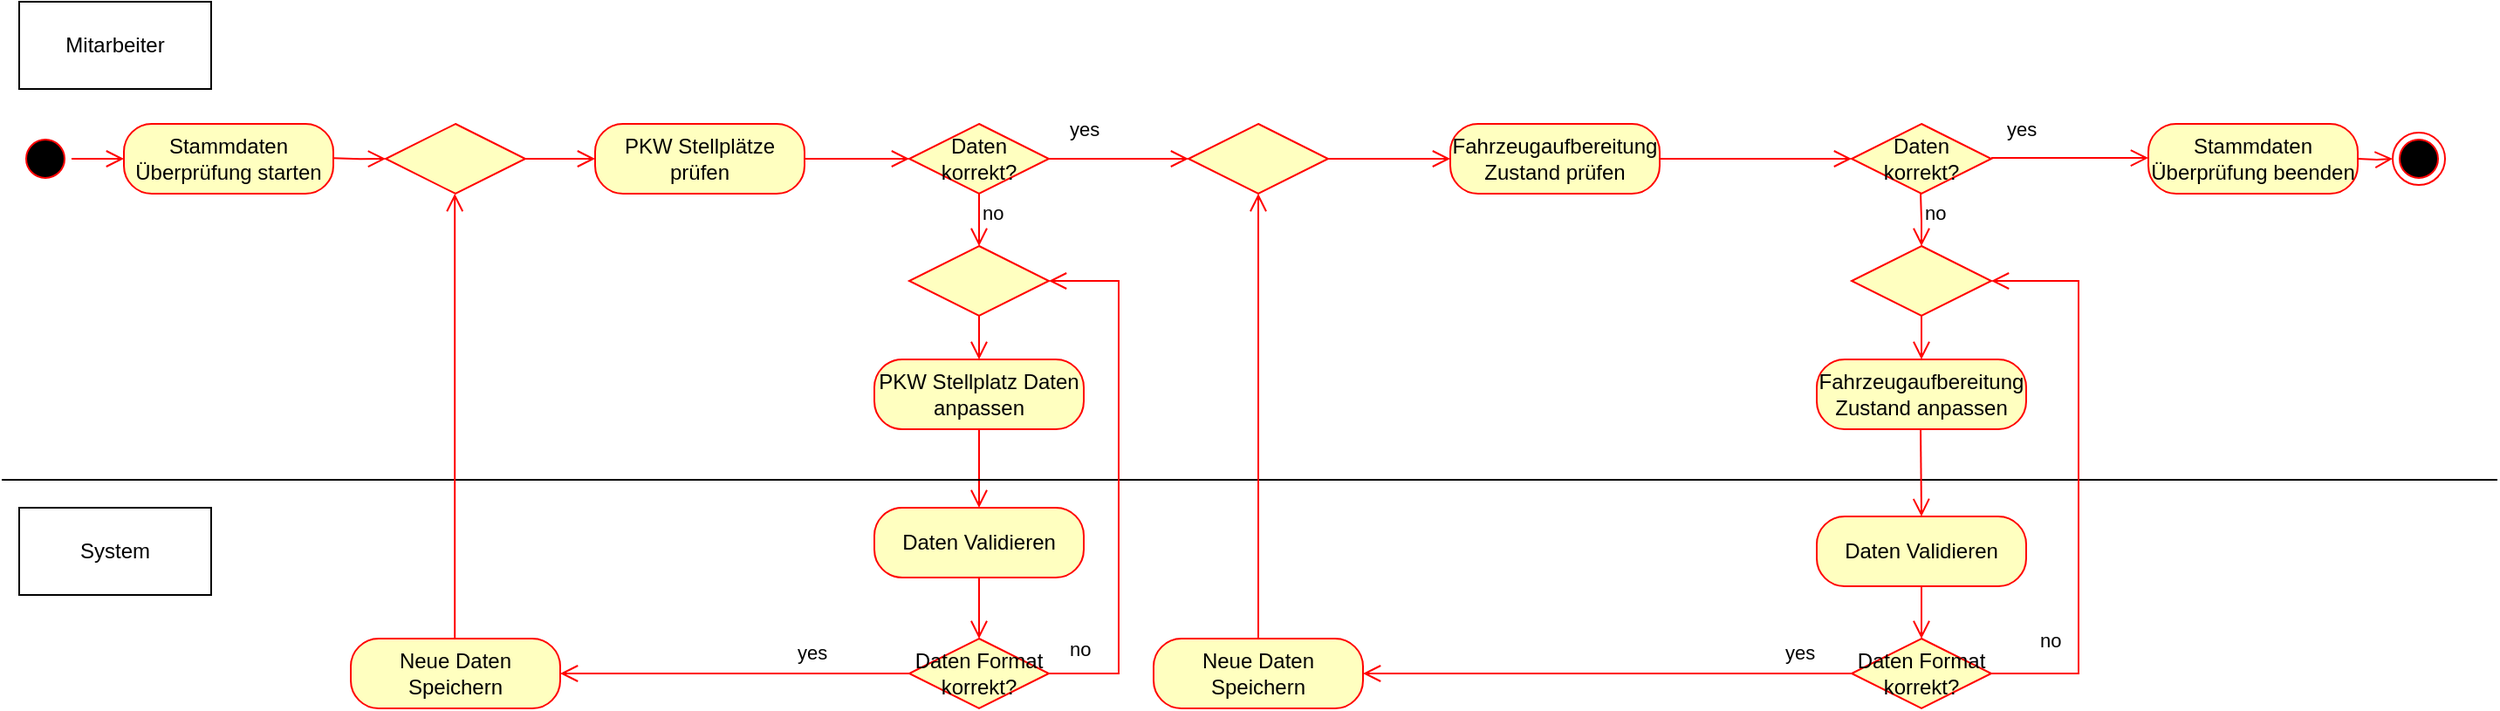 <mxfile version="26.0.4">
  <diagram name="Page-1" id="e7e014a7-5840-1c2e-5031-d8a46d1fe8dd">
    <mxGraphModel dx="544" dy="287" grid="1" gridSize="10" guides="1" tooltips="1" connect="1" arrows="1" fold="1" page="1" pageScale="1" pageWidth="1169" pageHeight="826" background="none" math="0" shadow="0">
      <root>
        <mxCell id="0" />
        <mxCell id="1" parent="0" />
        <mxCell id="aKsKMpcCpKw9qLYWLSc6-41" value="" style="ellipse;html=1;shape=startState;fillColor=#000000;strokeColor=#ff0000;" parent="1" vertex="1">
          <mxGeometry x="10" y="145" width="30" height="30" as="geometry" />
        </mxCell>
        <mxCell id="aKsKMpcCpKw9qLYWLSc6-42" value="" style="edgeStyle=orthogonalEdgeStyle;html=1;verticalAlign=bottom;endArrow=open;endSize=8;strokeColor=#ff0000;rounded=0;" parent="1" source="aKsKMpcCpKw9qLYWLSc6-41" target="nz73aXQlUZRit6C9ZiHO-14" edge="1">
          <mxGeometry relative="1" as="geometry">
            <mxPoint x="110" y="160" as="targetPoint" />
          </mxGeometry>
        </mxCell>
        <mxCell id="aKsKMpcCpKw9qLYWLSc6-43" value="PKW Stellplätze prüfen" style="rounded=1;whiteSpace=wrap;html=1;arcSize=40;fontColor=#000000;fillColor=#ffffc0;strokeColor=#ff0000;" parent="1" vertex="1">
          <mxGeometry x="340" y="140" width="120" height="40" as="geometry" />
        </mxCell>
        <mxCell id="aKsKMpcCpKw9qLYWLSc6-44" value="" style="edgeStyle=orthogonalEdgeStyle;html=1;verticalAlign=bottom;endArrow=open;endSize=8;strokeColor=#ff0000;rounded=0;entryX=0;entryY=0.5;entryDx=0;entryDy=0;exitX=1;exitY=0.5;exitDx=0;exitDy=0;" parent="1" source="aKsKMpcCpKw9qLYWLSc6-43" target="aKsKMpcCpKw9qLYWLSc6-61" edge="1">
          <mxGeometry relative="1" as="geometry">
            <mxPoint x="570" y="165" as="targetPoint" />
            <mxPoint x="450" y="165" as="sourcePoint" />
          </mxGeometry>
        </mxCell>
        <mxCell id="aKsKMpcCpKw9qLYWLSc6-46" value="" style="ellipse;html=1;shape=endState;fillColor=#000000;strokeColor=#ff0000;" parent="1" vertex="1">
          <mxGeometry x="1370" y="145" width="30" height="30" as="geometry" />
        </mxCell>
        <mxCell id="aKsKMpcCpKw9qLYWLSc6-48" value="" style="edgeStyle=orthogonalEdgeStyle;html=1;align=left;verticalAlign=bottom;endArrow=open;endSize=8;strokeColor=#ff0000;rounded=0;entryX=0;entryY=0.5;entryDx=0;entryDy=0;" parent="1" target="aKsKMpcCpKw9qLYWLSc6-46" edge="1">
          <mxGeometry x="-1" relative="1" as="geometry">
            <mxPoint x="1030" y="333" as="targetPoint" />
            <mxPoint as="offset" />
            <mxPoint x="1350" y="160" as="sourcePoint" />
          </mxGeometry>
        </mxCell>
        <mxCell id="aKsKMpcCpKw9qLYWLSc6-61" value="Daten korrekt?" style="rhombus;whiteSpace=wrap;html=1;fontColor=#000000;fillColor=#ffffc0;strokeColor=#ff0000;" parent="1" vertex="1">
          <mxGeometry x="520" y="140" width="80" height="40" as="geometry" />
        </mxCell>
        <mxCell id="aKsKMpcCpKw9qLYWLSc6-62" value="no" style="edgeStyle=orthogonalEdgeStyle;html=1;align=left;verticalAlign=bottom;endArrow=open;endSize=8;strokeColor=#ff0000;rounded=0;entryX=0.5;entryY=0;entryDx=0;entryDy=0;exitX=0.5;exitY=1;exitDx=0;exitDy=0;" parent="1" source="aKsKMpcCpKw9qLYWLSc6-61" target="d29NSKsdVp3SfJCMkFEt-1" edge="1">
          <mxGeometry x="0.333" relative="1" as="geometry">
            <mxPoint x="650" y="305" as="targetPoint" />
            <mxPoint x="680" y="205" as="sourcePoint" />
            <Array as="points" />
            <mxPoint as="offset" />
          </mxGeometry>
        </mxCell>
        <mxCell id="aKsKMpcCpKw9qLYWLSc6-63" value="yes" style="edgeStyle=orthogonalEdgeStyle;html=1;align=left;verticalAlign=top;endArrow=open;endSize=8;strokeColor=#ff0000;rounded=0;exitX=1;exitY=0.5;exitDx=0;exitDy=0;entryX=0;entryY=0.5;entryDx=0;entryDy=0;" parent="1" source="d29NSKsdVp3SfJCMkFEt-11" target="nz73aXQlUZRit6C9ZiHO-12" edge="1">
          <mxGeometry x="-1" y="153" relative="1" as="geometry">
            <mxPoint x="660" y="160" as="targetPoint" />
            <mxPoint x="-150" y="123" as="offset" />
          </mxGeometry>
        </mxCell>
        <mxCell id="aKsKMpcCpKw9qLYWLSc6-68" value="PKW Stellplatz Daten anpassen" style="rounded=1;whiteSpace=wrap;html=1;arcSize=40;fontColor=#000000;fillColor=#ffffc0;strokeColor=#ff0000;" parent="1" vertex="1">
          <mxGeometry x="500" y="275" width="120" height="40" as="geometry" />
        </mxCell>
        <mxCell id="aKsKMpcCpKw9qLYWLSc6-69" value="" style="edgeStyle=orthogonalEdgeStyle;html=1;verticalAlign=bottom;endArrow=open;endSize=8;strokeColor=#ff0000;rounded=0;exitX=0.5;exitY=1;exitDx=0;exitDy=0;entryX=0.5;entryY=0;entryDx=0;entryDy=0;" parent="1" source="aKsKMpcCpKw9qLYWLSc6-68" target="nz73aXQlUZRit6C9ZiHO-26" edge="1">
          <mxGeometry relative="1" as="geometry">
            <mxPoint x="480" y="435" as="targetPoint" />
            <mxPoint x="480" y="315" as="sourcePoint" />
            <Array as="points" />
          </mxGeometry>
        </mxCell>
        <mxCell id="nz73aXQlUZRit6C9ZiHO-3" value="Mitarbeiter" style="html=1;whiteSpace=wrap;" parent="1" vertex="1">
          <mxGeometry x="10" y="70" width="110" height="50" as="geometry" />
        </mxCell>
        <mxCell id="nz73aXQlUZRit6C9ZiHO-4" value="System" style="html=1;whiteSpace=wrap;" parent="1" vertex="1">
          <mxGeometry x="10" y="360" width="110" height="50" as="geometry" />
        </mxCell>
        <mxCell id="nz73aXQlUZRit6C9ZiHO-5" value="" style="line;strokeWidth=1;fillColor=none;align=left;verticalAlign=middle;spacingTop=-1;spacingLeft=3;spacingRight=3;rotatable=0;labelPosition=right;points=[];portConstraint=eastwest;strokeColor=inherit;" parent="1" vertex="1">
          <mxGeometry y="340" width="1430" height="8" as="geometry" />
        </mxCell>
        <mxCell id="nz73aXQlUZRit6C9ZiHO-6" value="Neue Daten Speichern" style="rounded=1;whiteSpace=wrap;html=1;arcSize=40;fontColor=#000000;fillColor=#ffffc0;strokeColor=#ff0000;" parent="1" vertex="1">
          <mxGeometry x="200" y="435" width="120" height="40" as="geometry" />
        </mxCell>
        <mxCell id="nz73aXQlUZRit6C9ZiHO-12" value="Fahrzeugaufbereitung Zustand prüfen" style="rounded=1;whiteSpace=wrap;html=1;arcSize=40;fontColor=#000000;fillColor=#ffffc0;strokeColor=#ff0000;" parent="1" vertex="1">
          <mxGeometry x="830" y="140" width="120" height="40" as="geometry" />
        </mxCell>
        <mxCell id="nz73aXQlUZRit6C9ZiHO-13" value="" style="edgeStyle=orthogonalEdgeStyle;html=1;verticalAlign=bottom;endArrow=open;endSize=8;strokeColor=#ff0000;rounded=0;exitX=1;exitY=0.5;exitDx=0;exitDy=0;" parent="1" source="nz73aXQlUZRit6C9ZiHO-12" edge="1">
          <mxGeometry relative="1" as="geometry">
            <mxPoint x="1060" y="160" as="targetPoint" />
            <Array as="points">
              <mxPoint x="1030" y="160" />
              <mxPoint x="1030" y="160" />
            </Array>
          </mxGeometry>
        </mxCell>
        <mxCell id="nz73aXQlUZRit6C9ZiHO-14" value="Stammdaten Überprüfung starten" style="rounded=1;whiteSpace=wrap;html=1;arcSize=40;fontColor=#000000;fillColor=#ffffc0;strokeColor=#ff0000;" parent="1" vertex="1">
          <mxGeometry x="70" y="140" width="120" height="40" as="geometry" />
        </mxCell>
        <mxCell id="nz73aXQlUZRit6C9ZiHO-16" value="" style="edgeStyle=orthogonalEdgeStyle;html=1;verticalAlign=bottom;endArrow=open;endSize=8;strokeColor=#ff0000;rounded=0;entryX=0;entryY=0.5;entryDx=0;entryDy=0;exitX=1;exitY=0.5;exitDx=0;exitDy=0;" parent="1" target="aKsKMpcCpKw9qLYWLSc6-43" edge="1" source="d29NSKsdVp3SfJCMkFEt-9">
          <mxGeometry relative="1" as="geometry">
            <mxPoint x="220" y="159.52" as="targetPoint" />
            <mxPoint x="190" y="159.52" as="sourcePoint" />
          </mxGeometry>
        </mxCell>
        <mxCell id="nz73aXQlUZRit6C9ZiHO-17" value="Daten korrekt?" style="rhombus;whiteSpace=wrap;html=1;fontColor=#000000;fillColor=#ffffc0;strokeColor=#ff0000;" parent="1" vertex="1">
          <mxGeometry x="1060" y="140" width="80" height="40" as="geometry" />
        </mxCell>
        <mxCell id="nz73aXQlUZRit6C9ZiHO-18" value="yes" style="edgeStyle=orthogonalEdgeStyle;html=1;align=left;verticalAlign=top;endArrow=open;endSize=8;strokeColor=#ff0000;rounded=0;exitX=1;exitY=0.5;exitDx=0;exitDy=0;entryX=0;entryY=0.5;entryDx=0;entryDy=0;" parent="1" edge="1">
          <mxGeometry x="-0.857" y="30" relative="1" as="geometry">
            <mxPoint x="1230" y="159.52" as="targetPoint" />
            <mxPoint x="1140" y="159.52" as="sourcePoint" />
            <mxPoint as="offset" />
          </mxGeometry>
        </mxCell>
        <mxCell id="nz73aXQlUZRit6C9ZiHO-19" value="no" style="edgeStyle=orthogonalEdgeStyle;html=1;align=left;verticalAlign=bottom;endArrow=open;endSize=8;strokeColor=#ff0000;rounded=0;exitX=0.5;exitY=1;exitDx=0;exitDy=0;" parent="1" edge="1">
          <mxGeometry x="0.345" relative="1" as="geometry">
            <mxPoint x="1100" y="210" as="targetPoint" />
            <mxPoint x="1099.52" y="180" as="sourcePoint" />
            <Array as="points" />
            <mxPoint as="offset" />
          </mxGeometry>
        </mxCell>
        <mxCell id="nz73aXQlUZRit6C9ZiHO-20" value="Fahrzeugaufbereitung Zustand anpassen" style="rounded=1;whiteSpace=wrap;html=1;arcSize=40;fontColor=#000000;fillColor=#ffffc0;strokeColor=#ff0000;" parent="1" vertex="1">
          <mxGeometry x="1040" y="275" width="120" height="40" as="geometry" />
        </mxCell>
        <mxCell id="nz73aXQlUZRit6C9ZiHO-21" value="" style="edgeStyle=orthogonalEdgeStyle;html=1;verticalAlign=bottom;endArrow=open;endSize=8;strokeColor=#ff0000;rounded=0;exitX=0.5;exitY=1;exitDx=0;exitDy=0;entryX=0.5;entryY=0;entryDx=0;entryDy=0;" parent="1" edge="1" target="nz73aXQlUZRit6C9ZiHO-22">
          <mxGeometry relative="1" as="geometry">
            <mxPoint x="1099.52" y="435" as="targetPoint" />
            <mxPoint x="1099.52" y="315" as="sourcePoint" />
            <Array as="points" />
          </mxGeometry>
        </mxCell>
        <mxCell id="nz73aXQlUZRit6C9ZiHO-22" value="Daten Validieren" style="rounded=1;whiteSpace=wrap;html=1;arcSize=40;fontColor=#000000;fillColor=#ffffc0;strokeColor=#ff0000;" parent="1" vertex="1">
          <mxGeometry x="1040" y="365" width="120" height="40" as="geometry" />
        </mxCell>
        <mxCell id="nz73aXQlUZRit6C9ZiHO-23" value="Neue Daten Speichern" style="rounded=1;whiteSpace=wrap;html=1;arcSize=40;fontColor=#000000;fillColor=#ffffc0;strokeColor=#ff0000;" parent="1" vertex="1">
          <mxGeometry x="660" y="435" width="120" height="40" as="geometry" />
        </mxCell>
        <mxCell id="nz73aXQlUZRit6C9ZiHO-25" value="" style="edgeStyle=orthogonalEdgeStyle;html=1;verticalAlign=bottom;endArrow=open;endSize=8;strokeColor=#ff0000;rounded=0;exitX=0.5;exitY=0;exitDx=0;exitDy=0;entryX=0.5;entryY=1;entryDx=0;entryDy=0;" parent="1" source="nz73aXQlUZRit6C9ZiHO-23" target="d29NSKsdVp3SfJCMkFEt-11" edge="1">
          <mxGeometry relative="1" as="geometry">
            <mxPoint x="710" y="445" as="targetPoint" />
            <mxPoint x="710" y="325" as="sourcePoint" />
            <Array as="points" />
          </mxGeometry>
        </mxCell>
        <mxCell id="nz73aXQlUZRit6C9ZiHO-26" value="Daten Validieren" style="rounded=1;whiteSpace=wrap;html=1;arcSize=40;fontColor=#000000;fillColor=#ffffc0;strokeColor=#ff0000;" parent="1" vertex="1">
          <mxGeometry x="500" y="360" width="120" height="40" as="geometry" />
        </mxCell>
        <mxCell id="nz73aXQlUZRit6C9ZiHO-27" value="" style="edgeStyle=orthogonalEdgeStyle;html=1;verticalAlign=bottom;endArrow=open;endSize=8;strokeColor=#ff0000;rounded=0;exitX=0.5;exitY=0;exitDx=0;exitDy=0;entryX=0.5;entryY=1;entryDx=0;entryDy=0;" parent="1" edge="1">
          <mxGeometry relative="1" as="geometry">
            <mxPoint x="259.6" y="180" as="targetPoint" />
            <mxPoint x="259.6" y="435" as="sourcePoint" />
            <Array as="points" />
          </mxGeometry>
        </mxCell>
        <mxCell id="nz73aXQlUZRit6C9ZiHO-28" value="" style="edgeStyle=orthogonalEdgeStyle;html=1;verticalAlign=bottom;endArrow=open;endSize=8;strokeColor=#ff0000;rounded=0;exitX=0.5;exitY=1;exitDx=0;exitDy=0;entryX=0.5;entryY=0;entryDx=0;entryDy=0;" parent="1" source="nz73aXQlUZRit6C9ZiHO-26" target="nz73aXQlUZRit6C9ZiHO-29" edge="1">
          <mxGeometry relative="1" as="geometry">
            <mxPoint x="450" y="490" as="targetPoint" />
            <mxPoint x="540" y="490" as="sourcePoint" />
            <Array as="points" />
          </mxGeometry>
        </mxCell>
        <mxCell id="nz73aXQlUZRit6C9ZiHO-29" value="Daten Format korrekt?" style="rhombus;whiteSpace=wrap;html=1;fontColor=#000000;fillColor=#ffffc0;strokeColor=#ff0000;" parent="1" vertex="1">
          <mxGeometry x="520" y="435" width="80" height="40" as="geometry" />
        </mxCell>
        <mxCell id="nz73aXQlUZRit6C9ZiHO-30" value="no" style="edgeStyle=orthogonalEdgeStyle;html=1;align=left;verticalAlign=bottom;endArrow=open;endSize=8;strokeColor=#ff0000;rounded=0;entryX=1;entryY=0.5;entryDx=0;entryDy=0;exitX=1;exitY=0.5;exitDx=0;exitDy=0;" parent="1" source="nz73aXQlUZRit6C9ZiHO-29" target="d29NSKsdVp3SfJCMkFEt-1" edge="1">
          <mxGeometry x="-0.934" y="5" relative="1" as="geometry">
            <mxPoint x="670" y="390" as="targetPoint" />
            <Array as="points">
              <mxPoint x="640" y="455" />
              <mxPoint x="640" y="230" />
            </Array>
            <mxPoint as="offset" />
          </mxGeometry>
        </mxCell>
        <mxCell id="nz73aXQlUZRit6C9ZiHO-31" value="yes" style="edgeStyle=orthogonalEdgeStyle;html=1;align=left;verticalAlign=top;endArrow=open;endSize=8;strokeColor=#ff0000;rounded=0;entryX=1;entryY=0.5;entryDx=0;entryDy=0;" parent="1" source="nz73aXQlUZRit6C9ZiHO-29" target="nz73aXQlUZRit6C9ZiHO-6" edge="1">
          <mxGeometry x="-0.333" y="-25" relative="1" as="geometry">
            <mxPoint x="560" y="540" as="targetPoint" />
            <mxPoint as="offset" />
          </mxGeometry>
        </mxCell>
        <mxCell id="nz73aXQlUZRit6C9ZiHO-32" value="Daten Format korrekt?" style="rhombus;whiteSpace=wrap;html=1;fontColor=#000000;fillColor=#ffffc0;strokeColor=#ff0000;" parent="1" vertex="1">
          <mxGeometry x="1060" y="435" width="80" height="40" as="geometry" />
        </mxCell>
        <mxCell id="nz73aXQlUZRit6C9ZiHO-33" value="yes" style="edgeStyle=orthogonalEdgeStyle;html=1;align=left;verticalAlign=top;endArrow=open;endSize=8;strokeColor=#ff0000;rounded=0;entryX=1;entryY=0.5;entryDx=0;entryDy=0;exitX=0;exitY=0.5;exitDx=0;exitDy=0;" parent="1" source="nz73aXQlUZRit6C9ZiHO-32" edge="1" target="nz73aXQlUZRit6C9ZiHO-23">
          <mxGeometry x="-0.714" y="-25" relative="1" as="geometry">
            <mxPoint x="950" y="454.64" as="targetPoint" />
            <mxPoint x="1010" y="454.64" as="sourcePoint" />
            <mxPoint as="offset" />
          </mxGeometry>
        </mxCell>
        <mxCell id="nz73aXQlUZRit6C9ZiHO-34" value="no" style="edgeStyle=orthogonalEdgeStyle;html=1;align=left;verticalAlign=bottom;endArrow=open;endSize=8;strokeColor=#ff0000;rounded=0;entryX=1;entryY=0.5;entryDx=0;entryDy=0;exitX=1;exitY=0.5;exitDx=0;exitDy=0;" parent="1" source="nz73aXQlUZRit6C9ZiHO-32" edge="1" target="d29NSKsdVp3SfJCMkFEt-7">
          <mxGeometry x="-0.843" y="10" relative="1" as="geometry">
            <mxPoint x="1160" y="290" as="targetPoint" />
            <mxPoint x="1140" y="450" as="sourcePoint" />
            <Array as="points">
              <mxPoint x="1190" y="455" />
              <mxPoint x="1190" y="230" />
            </Array>
            <mxPoint as="offset" />
          </mxGeometry>
        </mxCell>
        <mxCell id="nz73aXQlUZRit6C9ZiHO-35" value="Stammdaten Überprüfung beenden" style="rounded=1;whiteSpace=wrap;html=1;arcSize=40;fontColor=#000000;fillColor=#ffffc0;strokeColor=#ff0000;" parent="1" vertex="1">
          <mxGeometry x="1230" y="140" width="120" height="40" as="geometry" />
        </mxCell>
        <mxCell id="d29NSKsdVp3SfJCMkFEt-1" value="" style="rhombus;whiteSpace=wrap;html=1;fontColor=#000000;fillColor=#ffffc0;strokeColor=#ff0000;" vertex="1" parent="1">
          <mxGeometry x="520" y="210" width="80" height="40" as="geometry" />
        </mxCell>
        <mxCell id="d29NSKsdVp3SfJCMkFEt-6" value="" style="edgeStyle=orthogonalEdgeStyle;html=1;verticalAlign=bottom;endArrow=open;endSize=8;strokeColor=#ff0000;rounded=0;exitX=0.5;exitY=1;exitDx=0;exitDy=0;entryX=0.5;entryY=0;entryDx=0;entryDy=0;" edge="1" parent="1" source="d29NSKsdVp3SfJCMkFEt-1" target="aKsKMpcCpKw9qLYWLSc6-68">
          <mxGeometry relative="1" as="geometry">
            <mxPoint x="560" y="270" as="targetPoint" />
            <mxPoint x="559.79" y="250" as="sourcePoint" />
            <Array as="points" />
          </mxGeometry>
        </mxCell>
        <mxCell id="d29NSKsdVp3SfJCMkFEt-7" value="" style="rhombus;whiteSpace=wrap;html=1;fontColor=#000000;fillColor=#ffffc0;strokeColor=#ff0000;" vertex="1" parent="1">
          <mxGeometry x="1060" y="210" width="80" height="40" as="geometry" />
        </mxCell>
        <mxCell id="d29NSKsdVp3SfJCMkFEt-8" value="" style="edgeStyle=orthogonalEdgeStyle;html=1;verticalAlign=bottom;endArrow=open;endSize=8;strokeColor=#ff0000;rounded=0;exitX=0.5;exitY=1;exitDx=0;exitDy=0;entryX=0.5;entryY=0;entryDx=0;entryDy=0;" edge="1" parent="1" source="d29NSKsdVp3SfJCMkFEt-7" target="nz73aXQlUZRit6C9ZiHO-20">
          <mxGeometry relative="1" as="geometry">
            <mxPoint x="1210" y="275" as="targetPoint" />
            <mxPoint x="1209.79" y="250" as="sourcePoint" />
            <Array as="points" />
          </mxGeometry>
        </mxCell>
        <mxCell id="d29NSKsdVp3SfJCMkFEt-9" value="" style="rhombus;whiteSpace=wrap;html=1;fontColor=#000000;fillColor=#ffffc0;strokeColor=#ff0000;" vertex="1" parent="1">
          <mxGeometry x="220" y="140" width="80" height="40" as="geometry" />
        </mxCell>
        <mxCell id="d29NSKsdVp3SfJCMkFEt-10" value="" style="edgeStyle=orthogonalEdgeStyle;html=1;verticalAlign=bottom;endArrow=open;endSize=8;strokeColor=#ff0000;rounded=0;exitX=1;exitY=0.5;exitDx=0;exitDy=0;" edge="1" parent="1">
          <mxGeometry relative="1" as="geometry">
            <mxPoint x="220" y="160" as="targetPoint" />
            <mxPoint x="190" y="159.6" as="sourcePoint" />
          </mxGeometry>
        </mxCell>
        <mxCell id="d29NSKsdVp3SfJCMkFEt-12" value="" style="edgeStyle=orthogonalEdgeStyle;html=1;align=left;verticalAlign=top;endArrow=open;endSize=8;strokeColor=#ff0000;rounded=0;exitX=1;exitY=0.5;exitDx=0;exitDy=0;entryX=0;entryY=0.5;entryDx=0;entryDy=0;" edge="1" parent="1" source="aKsKMpcCpKw9qLYWLSc6-61" target="d29NSKsdVp3SfJCMkFEt-11">
          <mxGeometry x="-0.857" y="30" relative="1" as="geometry">
            <mxPoint x="830" y="160" as="targetPoint" />
            <mxPoint as="offset" />
            <mxPoint x="600" y="160" as="sourcePoint" />
          </mxGeometry>
        </mxCell>
        <mxCell id="d29NSKsdVp3SfJCMkFEt-11" value="" style="rhombus;whiteSpace=wrap;html=1;fontColor=#000000;fillColor=#ffffc0;strokeColor=#ff0000;" vertex="1" parent="1">
          <mxGeometry x="680" y="140" width="80" height="40" as="geometry" />
        </mxCell>
        <mxCell id="d29NSKsdVp3SfJCMkFEt-13" value="" style="edgeStyle=orthogonalEdgeStyle;html=1;verticalAlign=bottom;endArrow=open;endSize=8;strokeColor=#ff0000;rounded=0;exitX=0.5;exitY=1;exitDx=0;exitDy=0;entryX=0.5;entryY=0;entryDx=0;entryDy=0;" edge="1" parent="1" source="nz73aXQlUZRit6C9ZiHO-22" target="nz73aXQlUZRit6C9ZiHO-32">
          <mxGeometry relative="1" as="geometry">
            <mxPoint x="1110" y="375" as="targetPoint" />
            <mxPoint x="1109.52" y="325" as="sourcePoint" />
            <Array as="points" />
          </mxGeometry>
        </mxCell>
      </root>
    </mxGraphModel>
  </diagram>
</mxfile>
